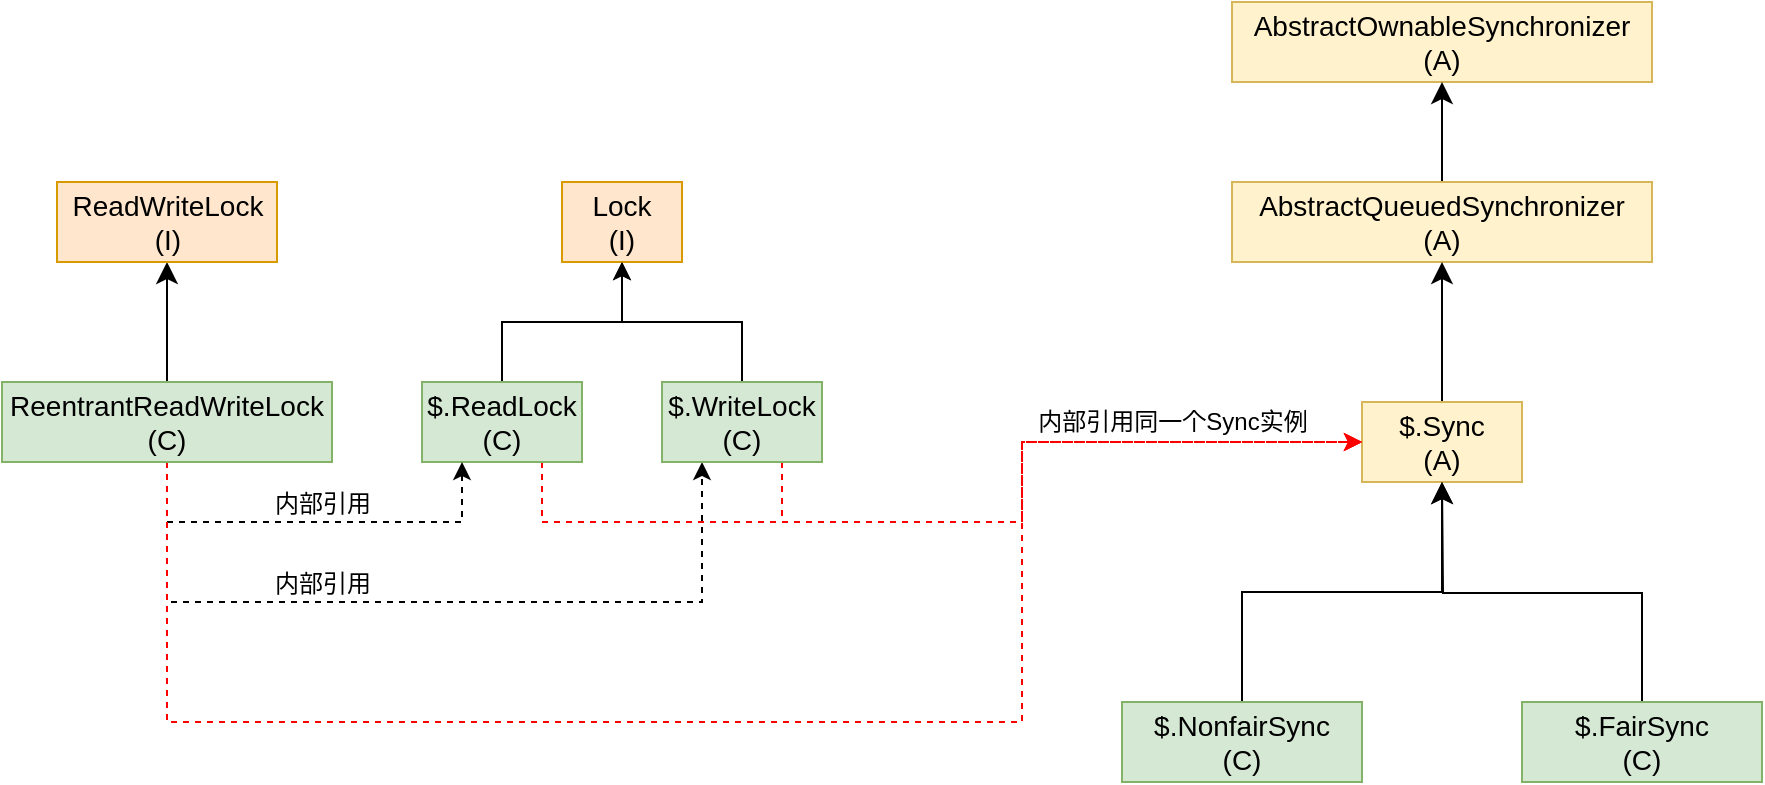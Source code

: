 <mxfile version="15.2.9" type="github">
  <diagram id="z3INYqTiJihS4eR_vdnP" name="Page-1">
    <mxGraphModel dx="2377" dy="835" grid="1" gridSize="10" guides="1" tooltips="1" connect="1" arrows="1" fold="1" page="1" pageScale="1" pageWidth="827" pageHeight="1169" math="0" shadow="0">
      <root>
        <mxCell id="0" />
        <mxCell id="1" parent="0" />
        <mxCell id="JMKbWyHFVlR689hvUI58-1" value="AbstractOwnableSynchronizer&lt;br&gt;(A)" style="rounded=0;whiteSpace=wrap;html=1;hachureGap=4;pointerEvents=0;fontSize=14;fillColor=#fff2cc;strokeColor=#d6b656;" parent="1" vertex="1">
          <mxGeometry x="435" y="110" width="210" height="40" as="geometry" />
        </mxCell>
        <mxCell id="JMKbWyHFVlR689hvUI58-3" style="edgeStyle=none;curved=1;rounded=0;orthogonalLoop=1;jettySize=auto;html=1;exitX=0.5;exitY=0;exitDx=0;exitDy=0;entryX=0.5;entryY=1;entryDx=0;entryDy=0;fontSize=14;endArrow=classic;startSize=8;endSize=8;sourcePerimeterSpacing=8;targetPerimeterSpacing=8;endFill=1;" parent="1" source="JMKbWyHFVlR689hvUI58-2" target="JMKbWyHFVlR689hvUI58-1" edge="1">
          <mxGeometry relative="1" as="geometry" />
        </mxCell>
        <mxCell id="JMKbWyHFVlR689hvUI58-2" value="AbstractQueuedSynchronizer&lt;br&gt;(A)" style="rounded=0;whiteSpace=wrap;html=1;hachureGap=4;pointerEvents=0;fontSize=14;fillColor=#fff2cc;strokeColor=#d6b656;" parent="1" vertex="1">
          <mxGeometry x="435" y="200" width="210" height="40" as="geometry" />
        </mxCell>
        <mxCell id="JMKbWyHFVlR689hvUI58-5" style="edgeStyle=orthogonalEdgeStyle;rounded=0;orthogonalLoop=1;jettySize=auto;html=1;exitX=0.5;exitY=0;exitDx=0;exitDy=0;entryX=0.5;entryY=1;entryDx=0;entryDy=0;fontSize=14;endArrow=classic;endFill=1;startSize=8;endSize=8;sourcePerimeterSpacing=8;targetPerimeterSpacing=8;" parent="1" source="JMKbWyHFVlR689hvUI58-4" target="JMKbWyHFVlR689hvUI58-2" edge="1">
          <mxGeometry relative="1" as="geometry" />
        </mxCell>
        <mxCell id="JMKbWyHFVlR689hvUI58-4" value="$.Sync&lt;br&gt;(A)" style="rounded=0;whiteSpace=wrap;html=1;hachureGap=4;pointerEvents=0;fontSize=14;fillColor=#fff2cc;strokeColor=#d6b656;" parent="1" vertex="1">
          <mxGeometry x="500" y="310" width="80" height="40" as="geometry" />
        </mxCell>
        <mxCell id="JMKbWyHFVlR689hvUI58-8" style="edgeStyle=orthogonalEdgeStyle;rounded=0;orthogonalLoop=1;jettySize=auto;html=1;exitX=0.5;exitY=0;exitDx=0;exitDy=0;entryX=0.5;entryY=1;entryDx=0;entryDy=0;fontSize=14;endArrow=classic;endFill=1;startSize=8;endSize=8;sourcePerimeterSpacing=8;targetPerimeterSpacing=8;" parent="1" source="JMKbWyHFVlR689hvUI58-6" target="JMKbWyHFVlR689hvUI58-4" edge="1">
          <mxGeometry relative="1" as="geometry" />
        </mxCell>
        <mxCell id="JMKbWyHFVlR689hvUI58-6" value="$.NonfairSync&lt;br&gt;(C)" style="rounded=0;whiteSpace=wrap;html=1;hachureGap=4;pointerEvents=0;fontSize=14;fillColor=#d5e8d4;strokeColor=#82b366;" parent="1" vertex="1">
          <mxGeometry x="380" y="460" width="120" height="40" as="geometry" />
        </mxCell>
        <mxCell id="JMKbWyHFVlR689hvUI58-9" style="edgeStyle=orthogonalEdgeStyle;rounded=0;orthogonalLoop=1;jettySize=auto;html=1;exitX=0.5;exitY=0;exitDx=0;exitDy=0;fontSize=14;endArrow=classic;endFill=1;startSize=8;endSize=8;sourcePerimeterSpacing=8;targetPerimeterSpacing=8;" parent="1" source="JMKbWyHFVlR689hvUI58-7" edge="1">
          <mxGeometry relative="1" as="geometry">
            <mxPoint x="540" y="350" as="targetPoint" />
          </mxGeometry>
        </mxCell>
        <mxCell id="JMKbWyHFVlR689hvUI58-7" value="$.FairSync&lt;br&gt;(C)" style="rounded=0;whiteSpace=wrap;html=1;hachureGap=4;pointerEvents=0;fontSize=14;fillColor=#d5e8d4;strokeColor=#82b366;" parent="1" vertex="1">
          <mxGeometry x="580" y="460" width="120" height="40" as="geometry" />
        </mxCell>
        <mxCell id="JMKbWyHFVlR689hvUI58-10" value="ReadWriteLock&lt;br&gt;(I)" style="rounded=0;whiteSpace=wrap;html=1;hachureGap=4;pointerEvents=0;fontSize=14;fillColor=#ffe6cc;strokeColor=#d79b00;" parent="1" vertex="1">
          <mxGeometry x="-152.5" y="200" width="110" height="40" as="geometry" />
        </mxCell>
        <mxCell id="JMKbWyHFVlR689hvUI58-12" style="edgeStyle=orthogonalEdgeStyle;rounded=0;orthogonalLoop=1;jettySize=auto;html=1;exitX=0.5;exitY=0;exitDx=0;exitDy=0;entryX=0.5;entryY=1;entryDx=0;entryDy=0;fontSize=14;endArrow=classic;endFill=1;startSize=8;endSize=8;sourcePerimeterSpacing=8;targetPerimeterSpacing=8;" parent="1" source="JMKbWyHFVlR689hvUI58-11" target="JMKbWyHFVlR689hvUI58-10" edge="1">
          <mxGeometry relative="1" as="geometry" />
        </mxCell>
        <mxCell id="JMKbWyHFVlR689hvUI58-11" value="ReentrantReadWriteLock&lt;br&gt;(C)" style="rounded=0;whiteSpace=wrap;html=1;hachureGap=4;pointerEvents=0;fontSize=14;fillColor=#d5e8d4;strokeColor=#82b366;" parent="1" vertex="1">
          <mxGeometry x="-180" y="300" width="165" height="40" as="geometry" />
        </mxCell>
        <mxCell id="F8OvXrk1lopOBBPOOBBY-5" style="edgeStyle=orthogonalEdgeStyle;rounded=0;orthogonalLoop=1;jettySize=auto;html=1;exitX=0.5;exitY=0;exitDx=0;exitDy=0;entryX=0.5;entryY=1;entryDx=0;entryDy=0;" edge="1" parent="1" source="F8OvXrk1lopOBBPOOBBY-1" target="F8OvXrk1lopOBBPOOBBY-4">
          <mxGeometry relative="1" as="geometry" />
        </mxCell>
        <mxCell id="F8OvXrk1lopOBBPOOBBY-12" style="edgeStyle=orthogonalEdgeStyle;rounded=0;orthogonalLoop=1;jettySize=auto;html=1;exitX=0.75;exitY=1;exitDx=0;exitDy=0;dashed=1;strokeColor=#FF0000;" edge="1" parent="1" source="F8OvXrk1lopOBBPOOBBY-1">
          <mxGeometry relative="1" as="geometry">
            <mxPoint x="500" y="330" as="targetPoint" />
            <Array as="points">
              <mxPoint x="90" y="370" />
              <mxPoint x="330" y="370" />
              <mxPoint x="330" y="330" />
            </Array>
          </mxGeometry>
        </mxCell>
        <mxCell id="F8OvXrk1lopOBBPOOBBY-1" value="$.ReadLock&lt;br&gt;(C)" style="rounded=0;whiteSpace=wrap;html=1;hachureGap=4;pointerEvents=0;fontSize=14;fillColor=#d5e8d4;strokeColor=#82b366;" vertex="1" parent="1">
          <mxGeometry x="30" y="300" width="80" height="40" as="geometry" />
        </mxCell>
        <mxCell id="F8OvXrk1lopOBBPOOBBY-2" value="ReadWriteLock&lt;br&gt;(I)" style="rounded=0;whiteSpace=wrap;html=1;hachureGap=4;pointerEvents=0;fontSize=14;fillColor=#ffe6cc;strokeColor=#d79b00;" vertex="1" parent="1">
          <mxGeometry x="-152.5" y="200" width="110" height="40" as="geometry" />
        </mxCell>
        <mxCell id="F8OvXrk1lopOBBPOOBBY-8" style="edgeStyle=orthogonalEdgeStyle;rounded=0;orthogonalLoop=1;jettySize=auto;html=1;exitX=0.5;exitY=1;exitDx=0;exitDy=0;entryX=0.25;entryY=1;entryDx=0;entryDy=0;dashed=1;" edge="1" parent="1" source="F8OvXrk1lopOBBPOOBBY-3" target="F8OvXrk1lopOBBPOOBBY-1">
          <mxGeometry relative="1" as="geometry">
            <Array as="points">
              <mxPoint x="-97" y="370" />
              <mxPoint x="50" y="370" />
            </Array>
          </mxGeometry>
        </mxCell>
        <mxCell id="F8OvXrk1lopOBBPOOBBY-9" style="edgeStyle=orthogonalEdgeStyle;rounded=0;orthogonalLoop=1;jettySize=auto;html=1;exitX=0.5;exitY=1;exitDx=0;exitDy=0;entryX=0.25;entryY=1;entryDx=0;entryDy=0;dashed=1;" edge="1" parent="1" source="F8OvXrk1lopOBBPOOBBY-3" target="F8OvXrk1lopOBBPOOBBY-6">
          <mxGeometry relative="1" as="geometry">
            <Array as="points">
              <mxPoint x="-97" y="410" />
              <mxPoint x="170" y="410" />
            </Array>
          </mxGeometry>
        </mxCell>
        <mxCell id="F8OvXrk1lopOBBPOOBBY-11" style="edgeStyle=orthogonalEdgeStyle;rounded=0;orthogonalLoop=1;jettySize=auto;html=1;exitX=0.5;exitY=1;exitDx=0;exitDy=0;entryX=0;entryY=0.5;entryDx=0;entryDy=0;dashed=1;strokeColor=#FF0000;" edge="1" parent="1" source="F8OvXrk1lopOBBPOOBBY-3" target="JMKbWyHFVlR689hvUI58-4">
          <mxGeometry relative="1" as="geometry">
            <Array as="points">
              <mxPoint x="-97" y="470" />
              <mxPoint x="330" y="470" />
              <mxPoint x="330" y="330" />
            </Array>
          </mxGeometry>
        </mxCell>
        <mxCell id="F8OvXrk1lopOBBPOOBBY-3" value="ReentrantReadWriteLock&lt;br&gt;(C)" style="rounded=0;whiteSpace=wrap;html=1;hachureGap=4;pointerEvents=0;fontSize=14;fillColor=#d5e8d4;strokeColor=#82b366;" vertex="1" parent="1">
          <mxGeometry x="-180" y="300" width="165" height="40" as="geometry" />
        </mxCell>
        <mxCell id="F8OvXrk1lopOBBPOOBBY-4" value="Lock&lt;br&gt;(I)" style="rounded=0;whiteSpace=wrap;html=1;hachureGap=4;pointerEvents=0;fontSize=14;fillColor=#ffe6cc;strokeColor=#d79b00;" vertex="1" parent="1">
          <mxGeometry x="100" y="200" width="60" height="40" as="geometry" />
        </mxCell>
        <mxCell id="F8OvXrk1lopOBBPOOBBY-7" style="edgeStyle=orthogonalEdgeStyle;rounded=0;orthogonalLoop=1;jettySize=auto;html=1;exitX=0.5;exitY=0;exitDx=0;exitDy=0;entryX=0.5;entryY=1;entryDx=0;entryDy=0;" edge="1" parent="1" source="F8OvXrk1lopOBBPOOBBY-6" target="F8OvXrk1lopOBBPOOBBY-4">
          <mxGeometry relative="1" as="geometry" />
        </mxCell>
        <mxCell id="F8OvXrk1lopOBBPOOBBY-13" style="edgeStyle=orthogonalEdgeStyle;rounded=0;orthogonalLoop=1;jettySize=auto;html=1;exitX=0.75;exitY=1;exitDx=0;exitDy=0;entryX=0;entryY=0.5;entryDx=0;entryDy=0;dashed=1;strokeColor=#FF0000;" edge="1" parent="1" source="F8OvXrk1lopOBBPOOBBY-6" target="JMKbWyHFVlR689hvUI58-4">
          <mxGeometry relative="1" as="geometry">
            <Array as="points">
              <mxPoint x="210" y="370" />
              <mxPoint x="330" y="370" />
              <mxPoint x="330" y="330" />
            </Array>
          </mxGeometry>
        </mxCell>
        <mxCell id="F8OvXrk1lopOBBPOOBBY-6" value="$.WriteLock&lt;br&gt;(C)" style="rounded=0;whiteSpace=wrap;html=1;hachureGap=4;pointerEvents=0;fontSize=14;fillColor=#d5e8d4;strokeColor=#82b366;" vertex="1" parent="1">
          <mxGeometry x="150" y="300" width="80" height="40" as="geometry" />
        </mxCell>
        <mxCell id="F8OvXrk1lopOBBPOOBBY-10" value="&lt;font style=&quot;font-size: 12px&quot;&gt;内部引用&lt;/font&gt;" style="edgeLabel;html=1;align=center;verticalAlign=middle;resizable=0;points=[];fontSize=14;" vertex="1" connectable="0" parent="1">
          <mxGeometry x="-20" y="400" as="geometry" />
        </mxCell>
        <mxCell id="F8OvXrk1lopOBBPOOBBY-14" value="&lt;font style=&quot;font-size: 12px&quot;&gt;内部引用&lt;/font&gt;" style="edgeLabel;html=1;align=center;verticalAlign=middle;resizable=0;points=[];fontSize=14;" vertex="1" connectable="0" parent="1">
          <mxGeometry x="-20" y="360" as="geometry" />
        </mxCell>
        <mxCell id="F8OvXrk1lopOBBPOOBBY-15" value="内部引用同一个Sync实例" style="text;html=1;align=center;verticalAlign=middle;resizable=0;points=[];autosize=1;strokeColor=none;fillColor=none;" vertex="1" parent="1">
          <mxGeometry x="330" y="310" width="150" height="20" as="geometry" />
        </mxCell>
      </root>
    </mxGraphModel>
  </diagram>
</mxfile>
